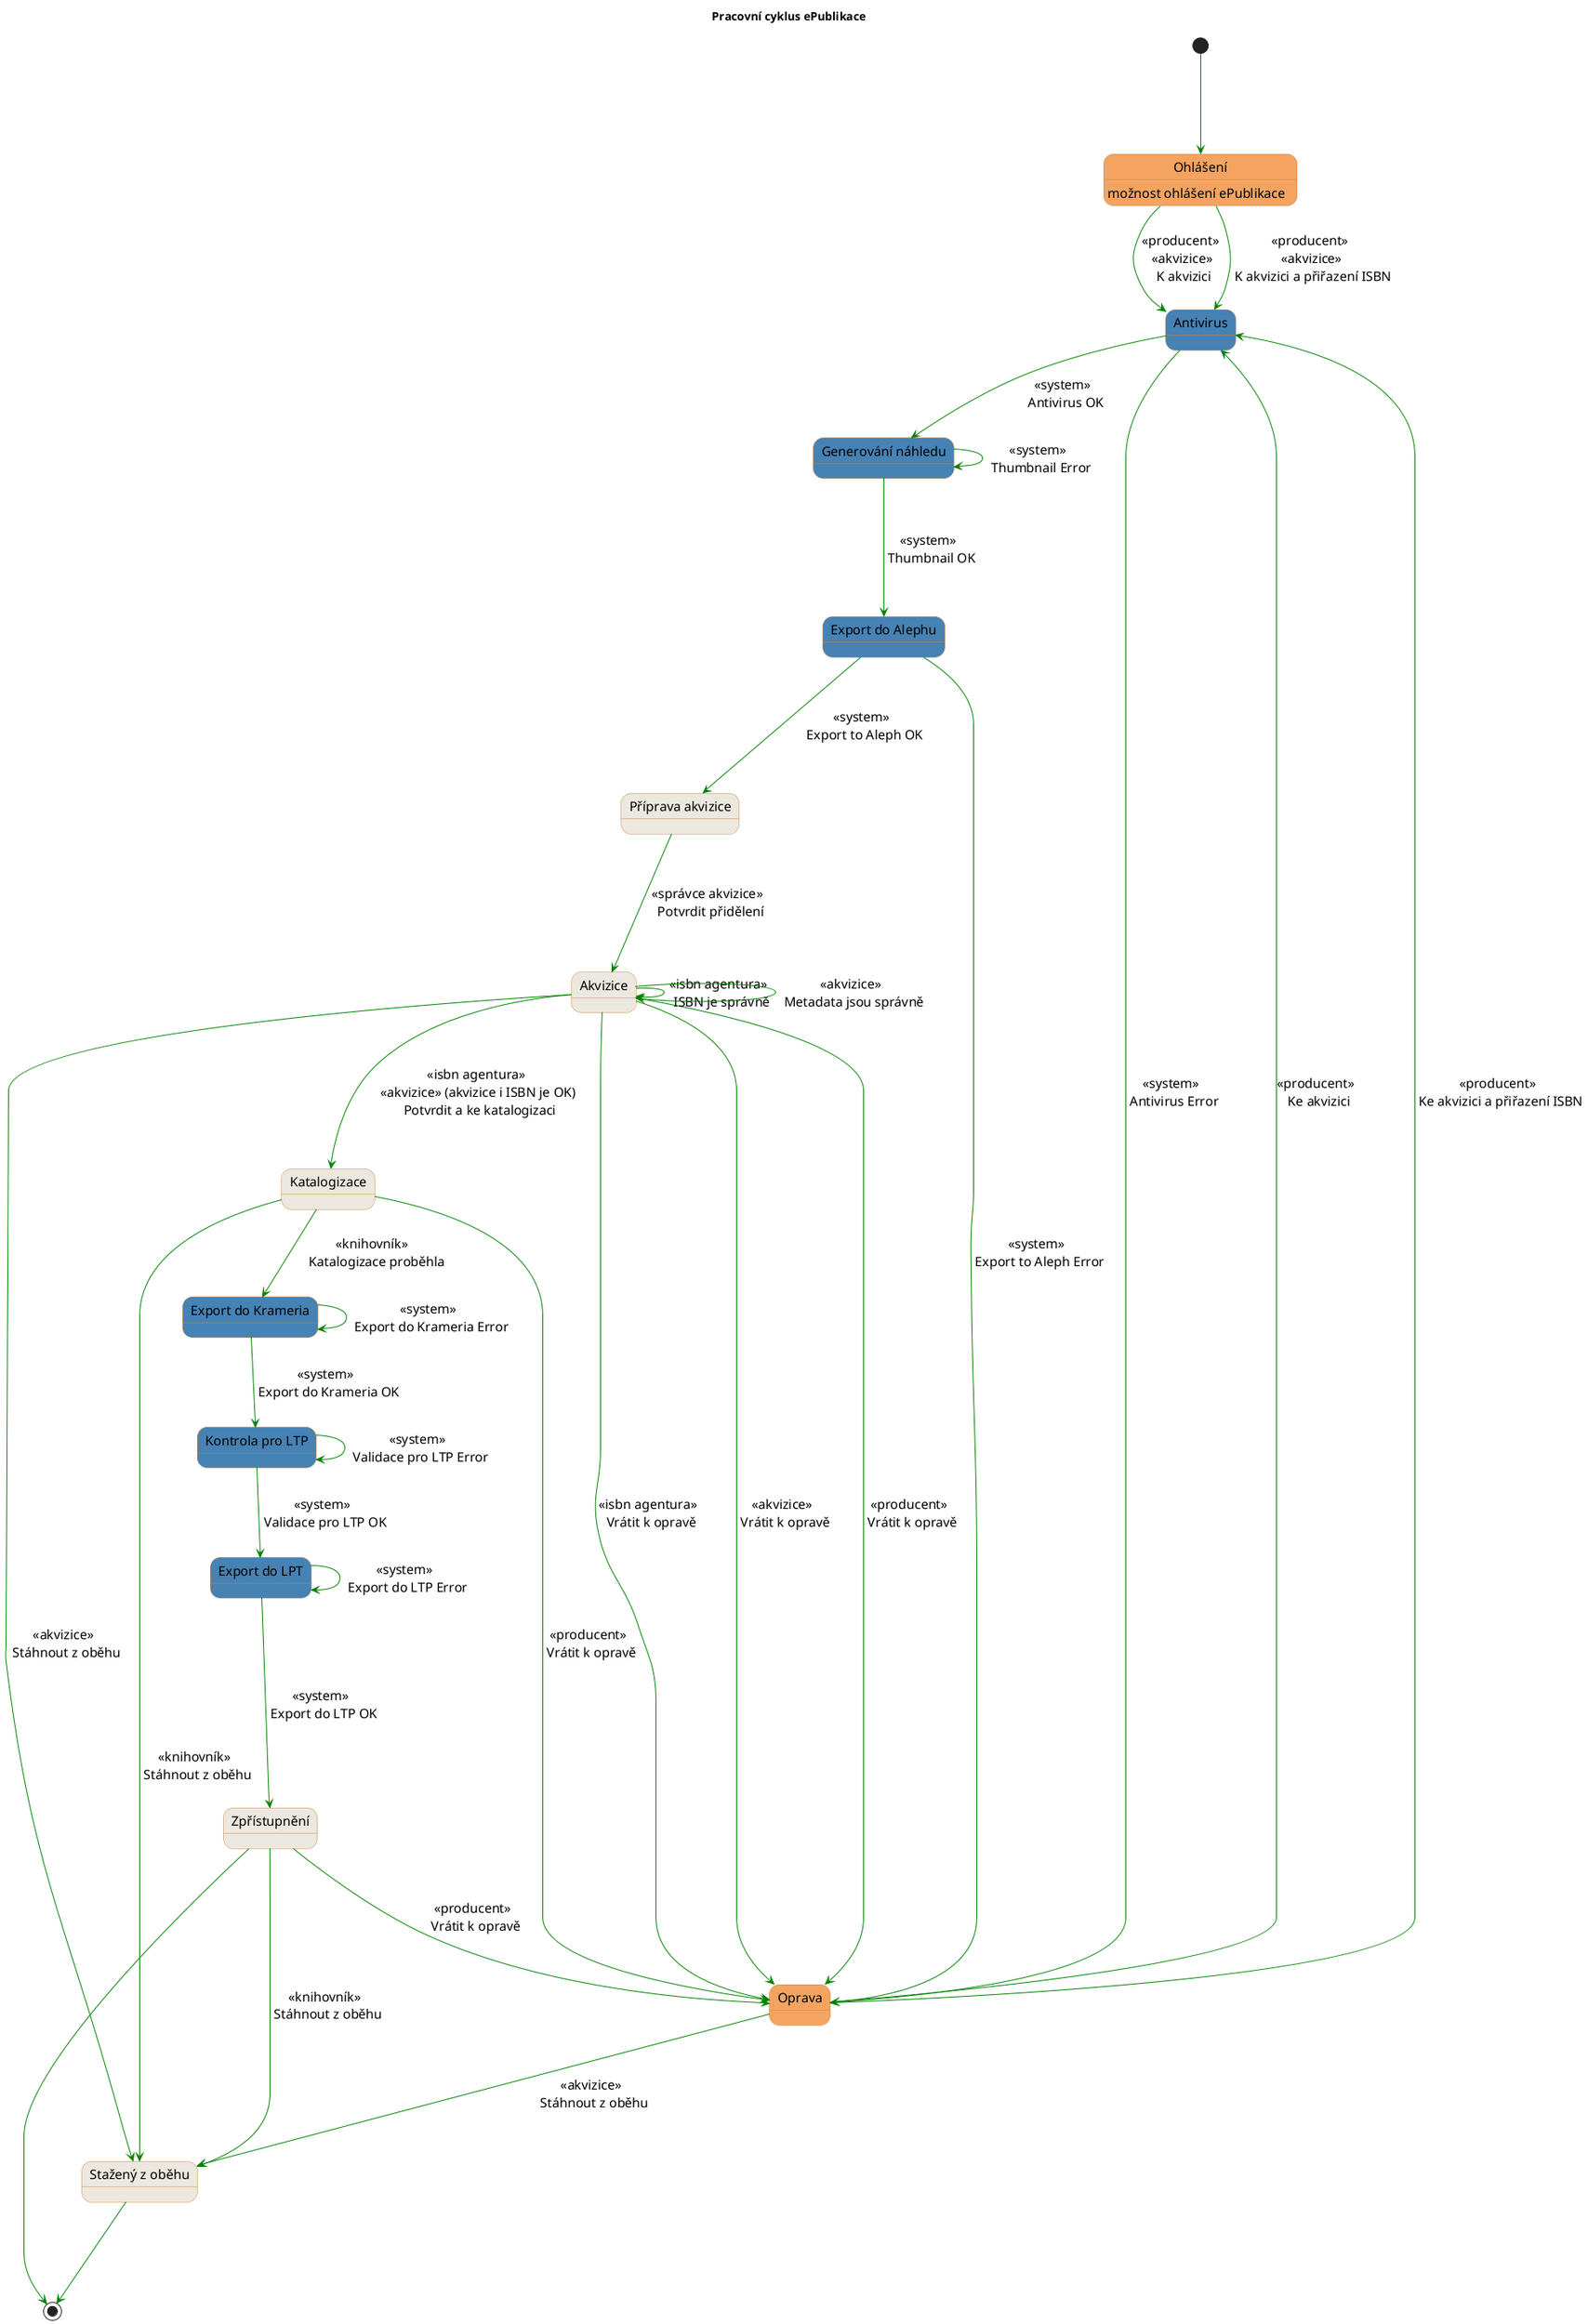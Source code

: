 @startuml
title <b>Pracovní cyklus ePublikace</b>
skinparam DefaultFontSize 16pt

skinparam state {
  StartColor MediumBlue
  EndColor MediumBlue
  BackgroundColor Peru
  BackgroundColor<< Begin >> Olive
  BorderColor Peru
  FontName Impact
  ArrowColor Green
}

state "Ohlášení" as declaration #SandyBrown
declaration : možnost ohlášení ePublikace

state "Akvizice" as acquisition #ECE8DF
state "Příprava akvizice" as acquisitionInit #ECE8DF
state "Katalogizace" as catalogization #ECE8DF
state "Zpřístupnění" as accessing #ECE8DF
state "Oprava" as declarationWithError #SandyBrown
state "Generování náhledu" as thumbnailGenerating #SteelBlue
state "Export do Alephu" as exportToAleph #SteelBlue
state "Antivirus" as antivirus #SteelBlue
state "Export do Krameria" as exportToKramerius #SteelBlue
state "Export do LPT" as exportToLTP #SteelBlue
state "Kontrola pro LTP" as validationForLTP #SteelBlue
state "Stažený z oběhu" as withdrawn #ECE8DF

[*] ---> declaration

declaration --> antivirus : << producent >> \n << akvizice >> \n K akvizici
declaration --> antivirus : << producent >> \n << akvizice >> \n K akvizici a přiřazení ISBN

antivirus --> thumbnailGenerating : << system >> \n Antivirus OK
antivirus --> declarationWithError : << system >> \n Antivirus Error

thumbnailGenerating ---> exportToAleph : << system >> \n Thumbnail OK
thumbnailGenerating ---> thumbnailGenerating : << system >> \n Thumbnail Error

exportToAleph ---> acquisitionInit : << system >> \n Export to Aleph OK
exportToAleph --> declarationWithError : << system >> \n Export to Aleph Error

acquisitionInit ---> acquisition : << správce akvizice >> \n Potvrdit přidělení
acquisition ---> declarationWithError : << isbn agentura >> \n Vrátit k opravě
acquisition ---> declarationWithError : << akvizice >> \n Vrátit k opravě
acquisition ---> acquisition : << isbn agentura >> \n ISBN je správně
acquisition ---> acquisition : << akvizice >> \n Metadata jsou správně
acquisition ---> catalogization : << isbn agentura >> \n << akvizice >> (akvizice i ISBN je OK) \n Potvrdit a ke katalogizaci
acquisition ---> declarationWithError : << producent >> \n Vrátit k opravě
acquisition ---> withdrawn : << akvizice >> \n Stáhnout z oběhu

declarationWithError ---> antivirus : << producent >> \n Ke akvizici
declarationWithError ---> antivirus : << producent >> \n Ke akvizici a přiřazení ISBN
declarationWithError ---> withdrawn : << akvizice >> \n Stáhnout z oběhu

catalogization --> exportToKramerius : << knihovník >> \n  Katalogizace proběhla
catalogization --> declarationWithError : << producent >> \n Vrátit k opravě
catalogization ---> withdrawn : << knihovník >> \n Stáhnout z oběhu

exportToKramerius --> validationForLTP : << system >> \n Export do Krameria OK
exportToKramerius --> exportToKramerius : << system >> \n Export do Krameria Error

validationForLTP --> exportToLTP : << system >> \n Validace pro LTP OK
validationForLTP --> validationForLTP : << system >> \n Validace pro LTP Error

exportToLTP ---> accessing : << system >> \n Export do LTP OK
exportToLTP ---> exportToLTP : << system >> \n Export do LTP Error

accessing ---> declarationWithError : << producent >> \n Vrátit k opravě
accessing ---> withdrawn : << knihovník >> \n Stáhnout z oběhu

accessing ---> [*]
withdrawn ---> [*]

@enduml
